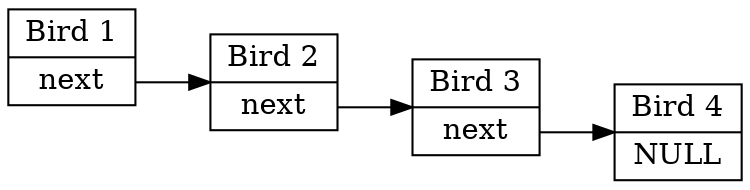 digraph {
rankdir ="LR";

"p1" [
        label = "Bird 1|<f7>next"
        shape = "record"
        ];
"p2" [
        label = "Bird 2|<f7>next"
        shape = "record"
        ];
"p3" [
        label = "Bird 3|<f7>next"
        shape = "record"
        ];
"p4" [
        label = "Bird 4 |<f7>NULL"
        shape = "record"
        ];
p1:f7 -> p2;
p2:f7 -> p3;
p3:f7 -> p4;
}
